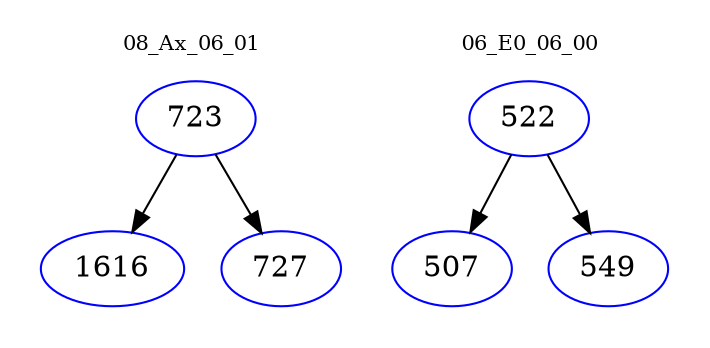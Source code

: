 digraph{
subgraph cluster_0 {
color = white
label = "08_Ax_06_01";
fontsize=10;
T0_723 [label="723", color="blue"]
T0_723 -> T0_1616 [color="black"]
T0_1616 [label="1616", color="blue"]
T0_723 -> T0_727 [color="black"]
T0_727 [label="727", color="blue"]
}
subgraph cluster_1 {
color = white
label = "06_E0_06_00";
fontsize=10;
T1_522 [label="522", color="blue"]
T1_522 -> T1_507 [color="black"]
T1_507 [label="507", color="blue"]
T1_522 -> T1_549 [color="black"]
T1_549 [label="549", color="blue"]
}
}
